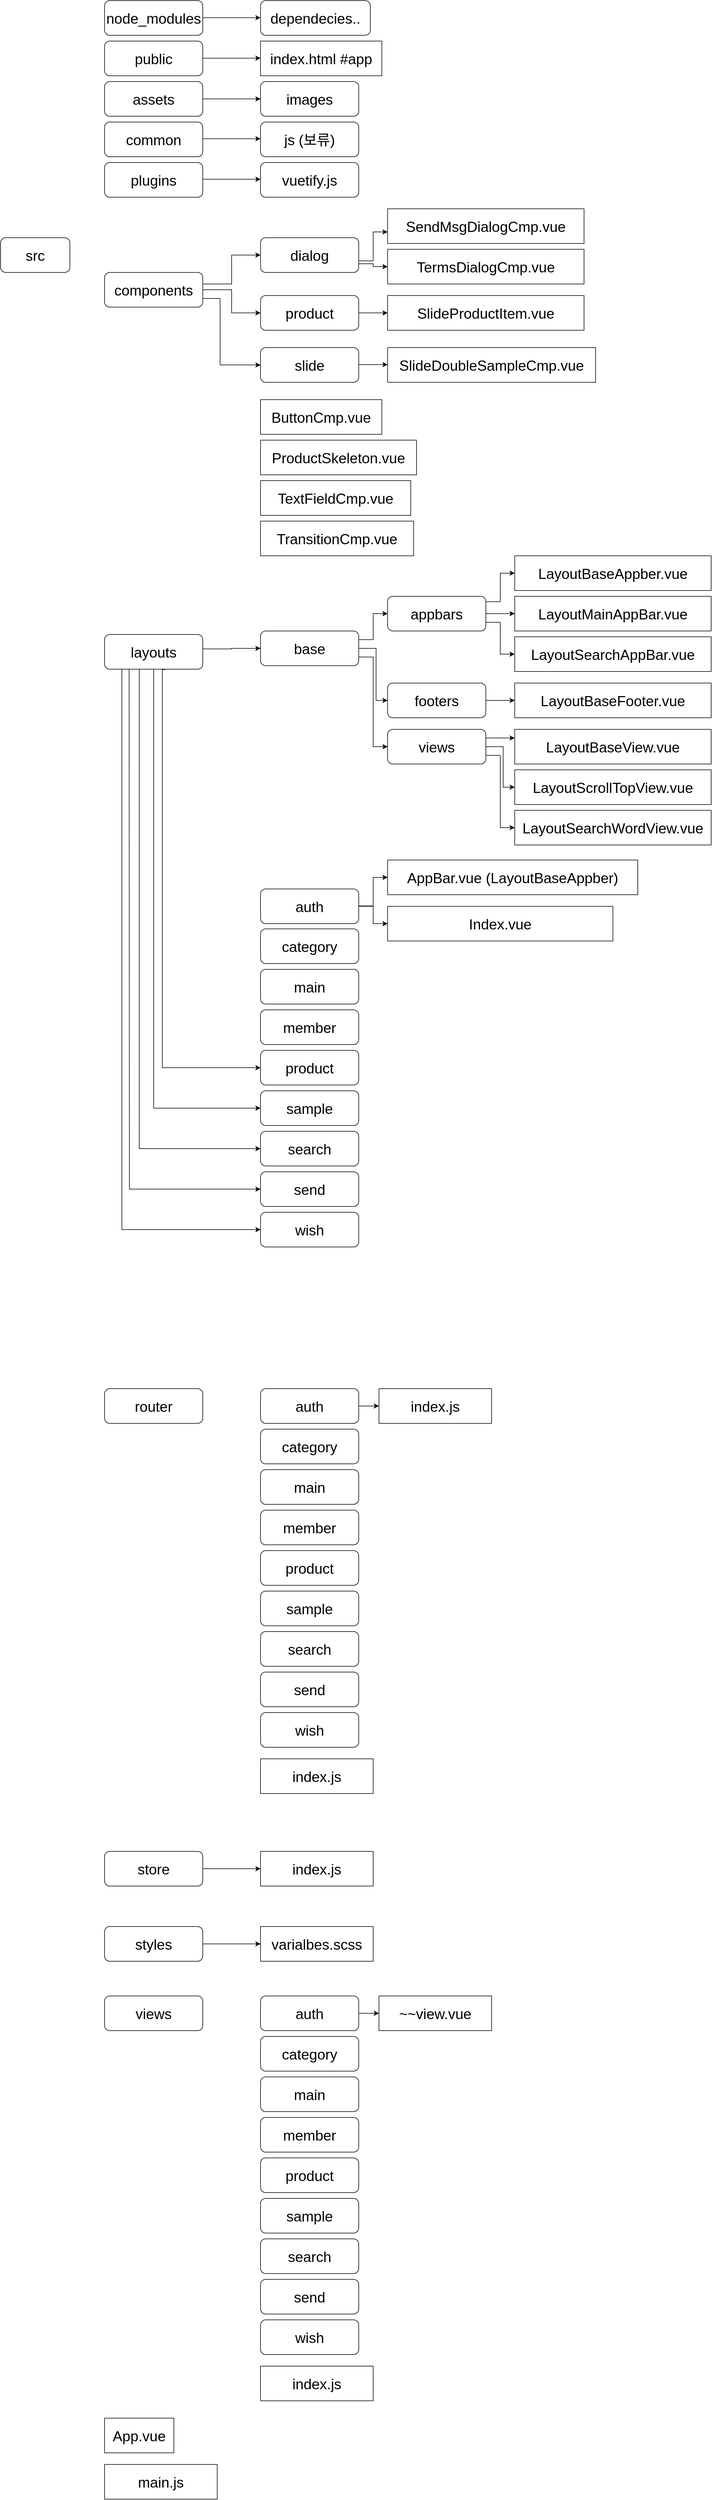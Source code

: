 <mxfile version="20.0.3" type="github">
  <diagram name="Page-1" id="2c0d36ab-eaac-3732-788b-9136903baeff">
    <mxGraphModel dx="1422" dy="762" grid="1" gridSize="10" guides="1" tooltips="1" connect="1" arrows="1" fold="1" page="1" pageScale="1.5" pageWidth="900" pageHeight="3000" background="none" math="0" shadow="0">
      <root>
        <mxCell id="0" />
        <mxCell id="1" parent="0" />
        <mxCell id="QHkX6387ASyejE84PATi-134" value="&lt;font style=&quot;font-size: 25px;&quot;&gt;src&lt;/font&gt;" style="rounded=1;whiteSpace=wrap;html=1;" parent="1" vertex="1">
          <mxGeometry x="30" y="530" width="120" height="60" as="geometry" />
        </mxCell>
        <mxCell id="QHkX6387ASyejE84PATi-137" value="&lt;font style=&quot;font-size: 25px;&quot;&gt;assets&lt;/font&gt;" style="rounded=1;whiteSpace=wrap;html=1;" parent="1" vertex="1">
          <mxGeometry x="210" y="260" width="170" height="60" as="geometry" />
        </mxCell>
        <mxCell id="QHkX6387ASyejE84PATi-138" value="&lt;font style=&quot;font-size: 25px;&quot;&gt;common&lt;/font&gt;" style="rounded=1;whiteSpace=wrap;html=1;" parent="1" vertex="1">
          <mxGeometry x="210" y="330" width="170" height="60" as="geometry" />
        </mxCell>
        <mxCell id="QHkX6387ASyejE84PATi-139" value="&lt;font style=&quot;font-size: 25px;&quot;&gt;components&lt;/font&gt;" style="rounded=1;whiteSpace=wrap;html=1;" parent="1" vertex="1">
          <mxGeometry x="210" y="590" width="170" height="60" as="geometry" />
        </mxCell>
        <mxCell id="QHkX6387ASyejE84PATi-140" value="&lt;font style=&quot;font-size: 25px;&quot;&gt;layouts&lt;/font&gt;" style="rounded=1;whiteSpace=wrap;html=1;" parent="1" vertex="1">
          <mxGeometry x="210" y="1216" width="170" height="60" as="geometry" />
        </mxCell>
        <mxCell id="QHkX6387ASyejE84PATi-141" value="&lt;font style=&quot;font-size: 25px;&quot;&gt;plugins&lt;/font&gt;" style="rounded=1;whiteSpace=wrap;html=1;" parent="1" vertex="1">
          <mxGeometry x="210" y="400" width="170" height="60" as="geometry" />
        </mxCell>
        <mxCell id="QHkX6387ASyejE84PATi-142" value="&lt;font style=&quot;font-size: 25px;&quot;&gt;router&lt;/font&gt;" style="rounded=1;whiteSpace=wrap;html=1;" parent="1" vertex="1">
          <mxGeometry x="210" y="2520" width="170" height="60" as="geometry" />
        </mxCell>
        <mxCell id="QHkX6387ASyejE84PATi-143" value="&lt;span style=&quot;font-size: 25px;&quot;&gt;store&lt;/span&gt;" style="rounded=1;whiteSpace=wrap;html=1;" parent="1" vertex="1">
          <mxGeometry x="210" y="3320" width="170" height="60" as="geometry" />
        </mxCell>
        <mxCell id="QHkX6387ASyejE84PATi-145" value="&lt;font style=&quot;font-size: 25px;&quot;&gt;views&lt;/font&gt;" style="rounded=1;whiteSpace=wrap;html=1;" parent="1" vertex="1">
          <mxGeometry x="210" y="3570" width="170" height="60" as="geometry" />
        </mxCell>
        <mxCell id="QHkX6387ASyejE84PATi-148" value="App.vue" style="rounded=0;whiteSpace=wrap;html=1;fontSize=25;" parent="1" vertex="1">
          <mxGeometry x="210" y="4300" width="120" height="60" as="geometry" />
        </mxCell>
        <mxCell id="QHkX6387ASyejE84PATi-149" value="&lt;font style=&quot;font-size: 25px;&quot;&gt;public&lt;/font&gt;" style="rounded=1;whiteSpace=wrap;html=1;" parent="1" vertex="1">
          <mxGeometry x="210" y="190" width="170" height="60" as="geometry" />
        </mxCell>
        <mxCell id="QHkX6387ASyejE84PATi-150" value="&lt;font style=&quot;font-size: 25px;&quot;&gt;node_modules&lt;/font&gt;" style="rounded=1;whiteSpace=wrap;html=1;" parent="1" vertex="1">
          <mxGeometry x="210" y="120" width="170" height="60" as="geometry" />
        </mxCell>
        <mxCell id="QHkX6387ASyejE84PATi-152" value="" style="edgeStyle=elbowEdgeStyle;elbow=horizontal;endArrow=classic;html=1;rounded=0;fontSize=25;exitX=1;exitY=0.5;exitDx=0;exitDy=0;" parent="1" source="QHkX6387ASyejE84PATi-137" edge="1">
          <mxGeometry width="50" height="50" relative="1" as="geometry">
            <mxPoint x="390" y="300" as="sourcePoint" />
            <mxPoint x="480" y="290" as="targetPoint" />
          </mxGeometry>
        </mxCell>
        <mxCell id="QHkX6387ASyejE84PATi-153" value="" style="edgeStyle=elbowEdgeStyle;elbow=horizontal;endArrow=classic;html=1;rounded=0;fontSize=25;exitX=1;exitY=0.5;exitDx=0;exitDy=0;" parent="1" edge="1">
          <mxGeometry width="50" height="50" relative="1" as="geometry">
            <mxPoint x="380" y="219.58" as="sourcePoint" />
            <mxPoint x="480" y="219.58" as="targetPoint" />
          </mxGeometry>
        </mxCell>
        <mxCell id="QHkX6387ASyejE84PATi-154" value="index.html #app" style="rounded=0;whiteSpace=wrap;html=1;fontSize=25;" parent="1" vertex="1">
          <mxGeometry x="480" y="190" width="210" height="60" as="geometry" />
        </mxCell>
        <mxCell id="QHkX6387ASyejE84PATi-156" value="&lt;font style=&quot;font-size: 25px;&quot;&gt;images&lt;/font&gt;" style="rounded=1;whiteSpace=wrap;html=1;" parent="1" vertex="1">
          <mxGeometry x="480" y="260" width="170" height="60" as="geometry" />
        </mxCell>
        <mxCell id="QHkX6387ASyejE84PATi-157" value="" style="edgeStyle=elbowEdgeStyle;elbow=horizontal;endArrow=classic;html=1;rounded=0;fontSize=25;exitX=1;exitY=0.5;exitDx=0;exitDy=0;" parent="1" edge="1">
          <mxGeometry width="50" height="50" relative="1" as="geometry">
            <mxPoint x="380" y="149.58" as="sourcePoint" />
            <mxPoint x="480" y="149.58" as="targetPoint" />
          </mxGeometry>
        </mxCell>
        <mxCell id="QHkX6387ASyejE84PATi-158" value="&lt;font style=&quot;font-size: 25px;&quot;&gt;dependecies..&lt;/font&gt;" style="rounded=1;whiteSpace=wrap;html=1;" parent="1" vertex="1">
          <mxGeometry x="480" y="120" width="190" height="60" as="geometry" />
        </mxCell>
        <mxCell id="QHkX6387ASyejE84PATi-159" value="&lt;font style=&quot;font-size: 25px;&quot;&gt;js (보류)&lt;/font&gt;" style="rounded=1;whiteSpace=wrap;html=1;" parent="1" vertex="1">
          <mxGeometry x="480" y="330" width="170" height="60" as="geometry" />
        </mxCell>
        <mxCell id="QHkX6387ASyejE84PATi-160" value="" style="edgeStyle=elbowEdgeStyle;elbow=horizontal;endArrow=classic;html=1;rounded=0;fontSize=25;exitX=1;exitY=0.5;exitDx=0;exitDy=0;" parent="1" edge="1">
          <mxGeometry width="50" height="50" relative="1" as="geometry">
            <mxPoint x="380" y="358.82" as="sourcePoint" />
            <mxPoint x="480" y="358.82" as="targetPoint" />
          </mxGeometry>
        </mxCell>
        <mxCell id="QHkX6387ASyejE84PATi-161" value="" style="edgeStyle=elbowEdgeStyle;elbow=horizontal;endArrow=classic;html=1;rounded=0;fontSize=25;entryX=0;entryY=0.5;entryDx=0;entryDy=0;" parent="1" target="QHkX6387ASyejE84PATi-162" edge="1">
          <mxGeometry width="50" height="50" relative="1" as="geometry">
            <mxPoint x="380" y="610" as="sourcePoint" />
            <mxPoint x="430" y="560" as="targetPoint" />
          </mxGeometry>
        </mxCell>
        <mxCell id="QHkX6387ASyejE84PATi-162" value="&lt;span style=&quot;font-size: 25px;&quot;&gt;dialog&lt;/span&gt;" style="rounded=1;whiteSpace=wrap;html=1;" parent="1" vertex="1">
          <mxGeometry x="480" y="530" width="170" height="60" as="geometry" />
        </mxCell>
        <mxCell id="QHkX6387ASyejE84PATi-163" value="&lt;span style=&quot;font-size: 25px;&quot;&gt;product&lt;/span&gt;" style="rounded=1;whiteSpace=wrap;html=1;" parent="1" vertex="1">
          <mxGeometry x="480" y="630" width="170" height="60" as="geometry" />
        </mxCell>
        <mxCell id="QHkX6387ASyejE84PATi-164" value="&lt;span style=&quot;font-size: 25px;&quot;&gt;slide&lt;/span&gt;" style="rounded=1;whiteSpace=wrap;html=1;" parent="1" vertex="1">
          <mxGeometry x="480" y="720" width="170" height="60" as="geometry" />
        </mxCell>
        <mxCell id="QHkX6387ASyejE84PATi-165" value="ButtonCmp.vue" style="rounded=0;whiteSpace=wrap;html=1;fontSize=25;" parent="1" vertex="1">
          <mxGeometry x="480" y="810" width="210" height="60" as="geometry" />
        </mxCell>
        <mxCell id="QHkX6387ASyejE84PATi-166" value="" style="edgeStyle=elbowEdgeStyle;elbow=horizontal;endArrow=classic;html=1;rounded=0;fontSize=25;" parent="1" edge="1">
          <mxGeometry width="50" height="50" relative="1" as="geometry">
            <mxPoint x="650" y="570" as="sourcePoint" />
            <mxPoint x="700" y="520" as="targetPoint" />
          </mxGeometry>
        </mxCell>
        <mxCell id="QHkX6387ASyejE84PATi-168" value="&lt;span style=&quot;text-align: left;&quot;&gt;SendMsgDialogCmp.vue&lt;/span&gt;" style="rounded=0;whiteSpace=wrap;html=1;fontSize=25;" parent="1" vertex="1">
          <mxGeometry x="700" y="480" width="340" height="60" as="geometry" />
        </mxCell>
        <mxCell id="QHkX6387ASyejE84PATi-170" value="&lt;span style=&quot;text-align: left;&quot;&gt;TermsDialogCmp.vue&lt;/span&gt;" style="rounded=0;whiteSpace=wrap;html=1;fontSize=25;" parent="1" vertex="1">
          <mxGeometry x="700" y="550" width="340" height="60" as="geometry" />
        </mxCell>
        <mxCell id="QHkX6387ASyejE84PATi-171" value="&lt;div style=&quot;text-align: left;&quot;&gt;&lt;span style=&quot;background-color: initial;&quot;&gt;SlideProductItem.vue&lt;/span&gt;&lt;/div&gt;" style="rounded=0;whiteSpace=wrap;html=1;fontSize=25;" parent="1" vertex="1">
          <mxGeometry x="700" y="630" width="340" height="60" as="geometry" />
        </mxCell>
        <mxCell id="QHkX6387ASyejE84PATi-172" value="" style="edgeStyle=elbowEdgeStyle;elbow=horizontal;endArrow=classic;html=1;rounded=0;fontSize=25;exitX=1;exitY=0.75;exitDx=0;exitDy=0;entryX=0;entryY=0.5;entryDx=0;entryDy=0;" parent="1" source="QHkX6387ASyejE84PATi-162" target="QHkX6387ASyejE84PATi-170" edge="1">
          <mxGeometry width="50" height="50" relative="1" as="geometry">
            <mxPoint x="660" y="580" as="sourcePoint" />
            <mxPoint x="710" y="530" as="targetPoint" />
          </mxGeometry>
        </mxCell>
        <mxCell id="QHkX6387ASyejE84PATi-173" value="" style="edgeStyle=elbowEdgeStyle;elbow=horizontal;endArrow=classic;html=1;rounded=0;fontSize=25;exitX=1;exitY=0.5;exitDx=0;exitDy=0;entryX=0;entryY=0.5;entryDx=0;entryDy=0;" parent="1" source="QHkX6387ASyejE84PATi-163" target="QHkX6387ASyejE84PATi-171" edge="1">
          <mxGeometry width="50" height="50" relative="1" as="geometry">
            <mxPoint x="670" y="590" as="sourcePoint" />
            <mxPoint x="720" y="540" as="targetPoint" />
          </mxGeometry>
        </mxCell>
        <mxCell id="QHkX6387ASyejE84PATi-175" value="&lt;div style=&quot;text-align: left;&quot;&gt;SlideDoubleSampleCmp.vue&lt;br&gt;&lt;/div&gt;" style="rounded=0;whiteSpace=wrap;html=1;fontSize=25;" parent="1" vertex="1">
          <mxGeometry x="700" y="720" width="360" height="60" as="geometry" />
        </mxCell>
        <mxCell id="QHkX6387ASyejE84PATi-176" value="" style="edgeStyle=elbowEdgeStyle;elbow=horizontal;endArrow=classic;html=1;rounded=0;fontSize=25;exitX=1;exitY=0.5;exitDx=0;exitDy=0;entryX=0;entryY=0.5;entryDx=0;entryDy=0;" parent="1" edge="1">
          <mxGeometry width="50" height="50" relative="1" as="geometry">
            <mxPoint x="650" y="749.41" as="sourcePoint" />
            <mxPoint x="700" y="749.41" as="targetPoint" />
          </mxGeometry>
        </mxCell>
        <mxCell id="QHkX6387ASyejE84PATi-177" value="" style="edgeStyle=elbowEdgeStyle;elbow=horizontal;endArrow=classic;html=1;rounded=0;fontSize=25;entryX=0;entryY=0.5;entryDx=0;entryDy=0;" parent="1" target="QHkX6387ASyejE84PATi-163" edge="1">
          <mxGeometry width="50" height="50" relative="1" as="geometry">
            <mxPoint x="380" y="620" as="sourcePoint" />
            <mxPoint x="490" y="570" as="targetPoint" />
            <Array as="points">
              <mxPoint x="430" y="660" />
            </Array>
          </mxGeometry>
        </mxCell>
        <mxCell id="QHkX6387ASyejE84PATi-178" value="" style="edgeStyle=elbowEdgeStyle;elbow=horizontal;endArrow=classic;html=1;rounded=0;fontSize=25;entryX=0;entryY=0.5;entryDx=0;entryDy=0;exitX=1;exitY=0.75;exitDx=0;exitDy=0;" parent="1" source="QHkX6387ASyejE84PATi-139" target="QHkX6387ASyejE84PATi-164" edge="1">
          <mxGeometry width="50" height="50" relative="1" as="geometry">
            <mxPoint x="390" y="630" as="sourcePoint" />
            <mxPoint x="490" y="670" as="targetPoint" />
            <Array as="points">
              <mxPoint x="410" y="710" />
            </Array>
          </mxGeometry>
        </mxCell>
        <mxCell id="QHkX6387ASyejE84PATi-179" value="TextFieldCmp.vue" style="rounded=0;whiteSpace=wrap;html=1;fontSize=25;" parent="1" vertex="1">
          <mxGeometry x="480" y="950" width="260" height="60" as="geometry" />
        </mxCell>
        <mxCell id="QHkX6387ASyejE84PATi-180" value="ProductSkeleton.vue" style="rounded=0;whiteSpace=wrap;html=1;fontSize=25;" parent="1" vertex="1">
          <mxGeometry x="480" y="880" width="270" height="60" as="geometry" />
        </mxCell>
        <mxCell id="QHkX6387ASyejE84PATi-181" value="TransitionCmp.vue" style="rounded=0;whiteSpace=wrap;html=1;fontSize=25;" parent="1" vertex="1">
          <mxGeometry x="480" y="1020" width="265" height="60" as="geometry" />
        </mxCell>
        <mxCell id="QHkX6387ASyejE84PATi-182" value="&lt;font style=&quot;font-size: 25px;&quot;&gt;vuetify.js&lt;/font&gt;" style="rounded=1;whiteSpace=wrap;html=1;" parent="1" vertex="1">
          <mxGeometry x="480" y="400" width="170" height="60" as="geometry" />
        </mxCell>
        <mxCell id="QHkX6387ASyejE84PATi-183" value="" style="edgeStyle=elbowEdgeStyle;elbow=horizontal;endArrow=classic;html=1;rounded=0;fontSize=25;exitX=1;exitY=0.5;exitDx=0;exitDy=0;" parent="1" edge="1">
          <mxGeometry width="50" height="50" relative="1" as="geometry">
            <mxPoint x="380" y="428.82" as="sourcePoint" />
            <mxPoint x="480" y="428.82" as="targetPoint" />
          </mxGeometry>
        </mxCell>
        <mxCell id="QHkX6387ASyejE84PATi-188" value="&lt;span style=&quot;font-size: 25px;&quot;&gt;auth&lt;/span&gt;" style="rounded=1;whiteSpace=wrap;html=1;" parent="1" vertex="1">
          <mxGeometry x="480" y="1656" width="170" height="60" as="geometry" />
        </mxCell>
        <mxCell id="QHkX6387ASyejE84PATi-189" value="&lt;span style=&quot;font-size: 25px;&quot;&gt;main&lt;/span&gt;" style="rounded=1;whiteSpace=wrap;html=1;" parent="1" vertex="1">
          <mxGeometry x="480" y="1795" width="170" height="60" as="geometry" />
        </mxCell>
        <mxCell id="QHkX6387ASyejE84PATi-190" value="&lt;span style=&quot;font-size: 25px;&quot;&gt;base&lt;/span&gt;" style="rounded=1;whiteSpace=wrap;html=1;" parent="1" vertex="1">
          <mxGeometry x="480" y="1210" width="170" height="60" as="geometry" />
        </mxCell>
        <mxCell id="QHkX6387ASyejE84PATi-191" value="&lt;span style=&quot;font-size: 25px;&quot;&gt;category&lt;/span&gt;" style="rounded=1;whiteSpace=wrap;html=1;" parent="1" vertex="1">
          <mxGeometry x="480" y="1725" width="170" height="60" as="geometry" />
        </mxCell>
        <mxCell id="QHkX6387ASyejE84PATi-192" value="&lt;span style=&quot;font-size: 25px;&quot;&gt;sample&lt;/span&gt;" style="rounded=1;whiteSpace=wrap;html=1;" parent="1" vertex="1">
          <mxGeometry x="480" y="2005" width="170" height="60" as="geometry" />
        </mxCell>
        <mxCell id="QHkX6387ASyejE84PATi-193" value="&lt;span style=&quot;font-size: 25px;&quot;&gt;product&lt;/span&gt;" style="rounded=1;whiteSpace=wrap;html=1;" parent="1" vertex="1">
          <mxGeometry x="480" y="1935" width="170" height="60" as="geometry" />
        </mxCell>
        <mxCell id="QHkX6387ASyejE84PATi-194" value="&lt;span style=&quot;font-size: 25px;&quot;&gt;member&lt;/span&gt;" style="rounded=1;whiteSpace=wrap;html=1;" parent="1" vertex="1">
          <mxGeometry x="480" y="1865" width="170" height="60" as="geometry" />
        </mxCell>
        <mxCell id="QHkX6387ASyejE84PATi-195" value="&lt;span style=&quot;font-size: 25px;&quot;&gt;wish&lt;/span&gt;" style="rounded=1;whiteSpace=wrap;html=1;" parent="1" vertex="1">
          <mxGeometry x="480" y="2215" width="170" height="60" as="geometry" />
        </mxCell>
        <mxCell id="QHkX6387ASyejE84PATi-196" value="&lt;span style=&quot;font-size: 25px;&quot;&gt;send&lt;/span&gt;" style="rounded=1;whiteSpace=wrap;html=1;" parent="1" vertex="1">
          <mxGeometry x="480" y="2145" width="170" height="60" as="geometry" />
        </mxCell>
        <mxCell id="QHkX6387ASyejE84PATi-197" value="&lt;span style=&quot;font-size: 25px;&quot;&gt;search&lt;/span&gt;" style="rounded=1;whiteSpace=wrap;html=1;" parent="1" vertex="1">
          <mxGeometry x="480" y="2075" width="170" height="60" as="geometry" />
        </mxCell>
        <mxCell id="QHkX6387ASyejE84PATi-200" value="" style="edgeStyle=elbowEdgeStyle;elbow=horizontal;endArrow=classic;html=1;rounded=0;fontSize=25;exitX=1;exitY=0.5;exitDx=0;exitDy=0;entryX=0;entryY=0.5;entryDx=0;entryDy=0;" parent="1" target="QHkX6387ASyejE84PATi-221" edge="1">
          <mxGeometry width="50" height="50" relative="1" as="geometry">
            <mxPoint x="650" y="1685.41" as="sourcePoint" />
            <mxPoint x="700" y="1685.41" as="targetPoint" />
          </mxGeometry>
        </mxCell>
        <mxCell id="QHkX6387ASyejE84PATi-203" value="&lt;span style=&quot;font-size: 25px;&quot;&gt;auth&lt;/span&gt;" style="rounded=1;whiteSpace=wrap;html=1;" parent="1" vertex="1">
          <mxGeometry x="480" y="2520" width="170" height="60" as="geometry" />
        </mxCell>
        <mxCell id="QHkX6387ASyejE84PATi-204" value="&lt;span style=&quot;font-size: 25px;&quot;&gt;main&lt;/span&gt;" style="rounded=1;whiteSpace=wrap;html=1;" parent="1" vertex="1">
          <mxGeometry x="480" y="2660" width="170" height="60" as="geometry" />
        </mxCell>
        <mxCell id="QHkX6387ASyejE84PATi-206" value="&lt;span style=&quot;font-size: 25px;&quot;&gt;category&lt;/span&gt;" style="rounded=1;whiteSpace=wrap;html=1;" parent="1" vertex="1">
          <mxGeometry x="480" y="2590" width="170" height="60" as="geometry" />
        </mxCell>
        <mxCell id="QHkX6387ASyejE84PATi-207" value="&lt;span style=&quot;font-size: 25px;&quot;&gt;sample&lt;/span&gt;" style="rounded=1;whiteSpace=wrap;html=1;" parent="1" vertex="1">
          <mxGeometry x="480" y="2870" width="170" height="60" as="geometry" />
        </mxCell>
        <mxCell id="QHkX6387ASyejE84PATi-208" value="&lt;span style=&quot;font-size: 25px;&quot;&gt;product&lt;/span&gt;" style="rounded=1;whiteSpace=wrap;html=1;" parent="1" vertex="1">
          <mxGeometry x="480" y="2800" width="170" height="60" as="geometry" />
        </mxCell>
        <mxCell id="QHkX6387ASyejE84PATi-209" value="&lt;span style=&quot;font-size: 25px;&quot;&gt;member&lt;/span&gt;" style="rounded=1;whiteSpace=wrap;html=1;" parent="1" vertex="1">
          <mxGeometry x="480" y="2730" width="170" height="60" as="geometry" />
        </mxCell>
        <mxCell id="QHkX6387ASyejE84PATi-210" value="&lt;span style=&quot;font-size: 25px;&quot;&gt;wish&lt;/span&gt;" style="rounded=1;whiteSpace=wrap;html=1;" parent="1" vertex="1">
          <mxGeometry x="480" y="3080" width="170" height="60" as="geometry" />
        </mxCell>
        <mxCell id="QHkX6387ASyejE84PATi-211" value="&lt;span style=&quot;font-size: 25px;&quot;&gt;send&lt;/span&gt;" style="rounded=1;whiteSpace=wrap;html=1;" parent="1" vertex="1">
          <mxGeometry x="480" y="3010" width="170" height="60" as="geometry" />
        </mxCell>
        <mxCell id="QHkX6387ASyejE84PATi-212" value="&lt;span style=&quot;font-size: 25px;&quot;&gt;search&lt;/span&gt;" style="rounded=1;whiteSpace=wrap;html=1;" parent="1" vertex="1">
          <mxGeometry x="480" y="2940" width="170" height="60" as="geometry" />
        </mxCell>
        <mxCell id="QHkX6387ASyejE84PATi-221" value="&lt;div style=&quot;text-align: left;&quot;&gt;AppBar.vue (LayoutBaseAppber)&lt;br&gt;&lt;/div&gt;" style="rounded=0;whiteSpace=wrap;html=1;fontSize=25;" parent="1" vertex="1">
          <mxGeometry x="700" y="1606" width="433" height="60" as="geometry" />
        </mxCell>
        <mxCell id="QHkX6387ASyejE84PATi-231" value="&lt;div style=&quot;text-align: left;&quot;&gt;Index.vue&lt;br&gt;&lt;/div&gt;" style="rounded=0;whiteSpace=wrap;html=1;fontSize=25;" parent="1" vertex="1">
          <mxGeometry x="700" y="1686" width="390" height="60" as="geometry" />
        </mxCell>
        <mxCell id="QHkX6387ASyejE84PATi-232" value="" style="edgeStyle=elbowEdgeStyle;elbow=horizontal;endArrow=classic;html=1;rounded=0;fontSize=25;entryX=0;entryY=0.5;entryDx=0;entryDy=0;" parent="1" target="QHkX6387ASyejE84PATi-231" edge="1">
          <mxGeometry width="50" height="50" relative="1" as="geometry">
            <mxPoint x="650" y="1686" as="sourcePoint" />
            <mxPoint x="710" y="1646" as="targetPoint" />
          </mxGeometry>
        </mxCell>
        <mxCell id="QHkX6387ASyejE84PATi-233" value="&lt;span style=&quot;font-size: 25px;&quot;&gt;appbars&lt;/span&gt;" style="rounded=1;whiteSpace=wrap;html=1;" parent="1" vertex="1">
          <mxGeometry x="700" y="1150" width="170" height="60" as="geometry" />
        </mxCell>
        <mxCell id="QHkX6387ASyejE84PATi-234" value="&lt;span style=&quot;font-size: 25px;&quot;&gt;footers&lt;/span&gt;" style="rounded=1;whiteSpace=wrap;html=1;" parent="1" vertex="1">
          <mxGeometry x="700" y="1300" width="170" height="60" as="geometry" />
        </mxCell>
        <mxCell id="QHkX6387ASyejE84PATi-235" value="&lt;span style=&quot;font-size: 25px;&quot;&gt;views&lt;/span&gt;" style="rounded=1;whiteSpace=wrap;html=1;" parent="1" vertex="1">
          <mxGeometry x="700" y="1380" width="170" height="60" as="geometry" />
        </mxCell>
        <mxCell id="QHkX6387ASyejE84PATi-236" value="&lt;div style=&quot;text-align: left;&quot;&gt;LayoutBaseAppber.vue&lt;/div&gt;" style="rounded=0;whiteSpace=wrap;html=1;fontSize=25;" parent="1" vertex="1">
          <mxGeometry x="920" y="1080" width="340" height="60" as="geometry" />
        </mxCell>
        <mxCell id="QHkX6387ASyejE84PATi-237" value="&lt;div style=&quot;text-align: left;&quot;&gt;LayoutSearchAppBar.vue&lt;/div&gt;" style="rounded=0;whiteSpace=wrap;html=1;fontSize=25;" parent="1" vertex="1">
          <mxGeometry x="920" y="1220" width="340" height="60" as="geometry" />
        </mxCell>
        <mxCell id="QHkX6387ASyejE84PATi-238" value="&lt;div style=&quot;text-align: left;&quot;&gt;LayoutMainAppBar.vue&lt;/div&gt;" style="rounded=0;whiteSpace=wrap;html=1;fontSize=25;" parent="1" vertex="1">
          <mxGeometry x="920" y="1150" width="340" height="60" as="geometry" />
        </mxCell>
        <mxCell id="QHkX6387ASyejE84PATi-239" value="&lt;div style=&quot;text-align: left;&quot;&gt;LayoutBaseFooter.vue&lt;/div&gt;" style="rounded=0;whiteSpace=wrap;html=1;fontSize=25;" parent="1" vertex="1">
          <mxGeometry x="920" y="1300" width="340" height="60" as="geometry" />
        </mxCell>
        <mxCell id="QHkX6387ASyejE84PATi-240" value="&lt;div style=&quot;text-align: left;&quot;&gt;LayoutBaseView.vue&lt;/div&gt;" style="rounded=0;whiteSpace=wrap;html=1;fontSize=25;" parent="1" vertex="1">
          <mxGeometry x="920" y="1380" width="340" height="60" as="geometry" />
        </mxCell>
        <mxCell id="QHkX6387ASyejE84PATi-241" value="&lt;div style=&quot;text-align: left;&quot;&gt;LayoutSearchWordView.vue&lt;/div&gt;" style="rounded=0;whiteSpace=wrap;html=1;fontSize=25;" parent="1" vertex="1">
          <mxGeometry x="920" y="1520" width="340" height="60" as="geometry" />
        </mxCell>
        <mxCell id="QHkX6387ASyejE84PATi-242" value="&lt;div style=&quot;text-align: left;&quot;&gt;LayoutScrollTopView.vue&lt;/div&gt;" style="rounded=0;whiteSpace=wrap;html=1;fontSize=25;" parent="1" vertex="1">
          <mxGeometry x="920" y="1450" width="340" height="60" as="geometry" />
        </mxCell>
        <mxCell id="QHkX6387ASyejE84PATi-244" value="" style="edgeStyle=elbowEdgeStyle;elbow=horizontal;endArrow=classic;html=1;rounded=0;fontSize=25;exitX=1;exitY=0.5;exitDx=0;exitDy=0;entryX=0;entryY=0.5;entryDx=0;entryDy=0;" parent="1" edge="1">
          <mxGeometry width="50" height="50" relative="1" as="geometry">
            <mxPoint x="870" y="1159.41" as="sourcePoint" />
            <mxPoint x="920" y="1110" as="targetPoint" />
          </mxGeometry>
        </mxCell>
        <mxCell id="QHkX6387ASyejE84PATi-247" value="" style="edgeStyle=elbowEdgeStyle;elbow=horizontal;endArrow=classic;html=1;rounded=0;fontSize=25;exitX=1;exitY=0.5;exitDx=0;exitDy=0;entryX=0;entryY=0.5;entryDx=0;entryDy=0;" parent="1" source="QHkX6387ASyejE84PATi-233" target="QHkX6387ASyejE84PATi-238" edge="1">
          <mxGeometry width="50" height="50" relative="1" as="geometry">
            <mxPoint x="880.0" y="1169.41" as="sourcePoint" />
            <mxPoint x="930.0" y="1120" as="targetPoint" />
          </mxGeometry>
        </mxCell>
        <mxCell id="QHkX6387ASyejE84PATi-248" value="" style="edgeStyle=elbowEdgeStyle;elbow=horizontal;endArrow=classic;html=1;rounded=0;fontSize=25;exitX=1;exitY=0.75;exitDx=0;exitDy=0;entryX=0;entryY=0.5;entryDx=0;entryDy=0;" parent="1" source="QHkX6387ASyejE84PATi-233" target="QHkX6387ASyejE84PATi-237" edge="1">
          <mxGeometry width="50" height="50" relative="1" as="geometry">
            <mxPoint x="880.0" y="1190" as="sourcePoint" />
            <mxPoint x="930.0" y="1190" as="targetPoint" />
          </mxGeometry>
        </mxCell>
        <mxCell id="QHkX6387ASyejE84PATi-249" value="" style="edgeStyle=elbowEdgeStyle;elbow=horizontal;endArrow=classic;html=1;rounded=0;fontSize=25;exitX=1;exitY=0.5;exitDx=0;exitDy=0;entryX=0;entryY=0.5;entryDx=0;entryDy=0;" parent="1" source="QHkX6387ASyejE84PATi-234" target="QHkX6387ASyejE84PATi-239" edge="1">
          <mxGeometry width="50" height="50" relative="1" as="geometry">
            <mxPoint x="890.0" y="1200" as="sourcePoint" />
            <mxPoint x="940.0" y="1200" as="targetPoint" />
          </mxGeometry>
        </mxCell>
        <mxCell id="QHkX6387ASyejE84PATi-250" value="" style="edgeStyle=elbowEdgeStyle;elbow=horizontal;endArrow=classic;html=1;rounded=0;fontSize=25;exitX=1;exitY=0.25;exitDx=0;exitDy=0;entryX=0;entryY=0.25;entryDx=0;entryDy=0;" parent="1" source="QHkX6387ASyejE84PATi-235" target="QHkX6387ASyejE84PATi-240" edge="1">
          <mxGeometry width="50" height="50" relative="1" as="geometry">
            <mxPoint x="880.0" y="1340" as="sourcePoint" />
            <mxPoint x="910" y="1400" as="targetPoint" />
          </mxGeometry>
        </mxCell>
        <mxCell id="QHkX6387ASyejE84PATi-251" value="" style="edgeStyle=elbowEdgeStyle;elbow=horizontal;endArrow=classic;html=1;rounded=0;fontSize=25;exitX=1;exitY=0.5;exitDx=0;exitDy=0;entryX=0;entryY=0.5;entryDx=0;entryDy=0;" parent="1" source="QHkX6387ASyejE84PATi-235" target="QHkX6387ASyejE84PATi-242" edge="1">
          <mxGeometry width="50" height="50" relative="1" as="geometry">
            <mxPoint x="890.0" y="1350" as="sourcePoint" />
            <mxPoint x="940.0" y="1350" as="targetPoint" />
            <Array as="points">
              <mxPoint x="900" y="1450" />
            </Array>
          </mxGeometry>
        </mxCell>
        <mxCell id="QHkX6387ASyejE84PATi-252" value="" style="edgeStyle=elbowEdgeStyle;elbow=horizontal;endArrow=classic;html=1;rounded=0;fontSize=25;entryX=0;entryY=0.5;entryDx=0;entryDy=0;exitX=1;exitY=0.75;exitDx=0;exitDy=0;" parent="1" source="QHkX6387ASyejE84PATi-235" target="QHkX6387ASyejE84PATi-241" edge="1">
          <mxGeometry width="50" height="50" relative="1" as="geometry">
            <mxPoint x="810" y="1470" as="sourcePoint" />
            <mxPoint x="930.0" y="1490" as="targetPoint" />
          </mxGeometry>
        </mxCell>
        <mxCell id="QHkX6387ASyejE84PATi-254" value="" style="edgeStyle=elbowEdgeStyle;elbow=horizontal;endArrow=classic;html=1;rounded=0;fontSize=25;exitX=1;exitY=0.25;exitDx=0;exitDy=0;entryX=0;entryY=0.5;entryDx=0;entryDy=0;" parent="1" target="QHkX6387ASyejE84PATi-233" edge="1">
          <mxGeometry width="50" height="50" relative="1" as="geometry">
            <mxPoint x="650.0" y="1225" as="sourcePoint" />
            <mxPoint x="700.0" y="1225" as="targetPoint" />
          </mxGeometry>
        </mxCell>
        <mxCell id="QHkX6387ASyejE84PATi-255" value="" style="edgeStyle=elbowEdgeStyle;elbow=horizontal;endArrow=classic;html=1;rounded=0;fontSize=25;exitX=1;exitY=0.5;exitDx=0;exitDy=0;entryX=0;entryY=0.5;entryDx=0;entryDy=0;" parent="1" target="QHkX6387ASyejE84PATi-234" edge="1">
          <mxGeometry width="50" height="50" relative="1" as="geometry">
            <mxPoint x="650.0" y="1240" as="sourcePoint" />
            <mxPoint x="700.0" y="1310" as="targetPoint" />
            <Array as="points">
              <mxPoint x="680" y="1280" />
            </Array>
          </mxGeometry>
        </mxCell>
        <mxCell id="QHkX6387ASyejE84PATi-256" value="" style="edgeStyle=elbowEdgeStyle;elbow=horizontal;endArrow=classic;html=1;rounded=0;fontSize=25;entryX=0;entryY=0.5;entryDx=0;entryDy=0;exitX=1;exitY=0.75;exitDx=0;exitDy=0;" parent="1" target="QHkX6387ASyejE84PATi-235" edge="1">
          <mxGeometry width="50" height="50" relative="1" as="geometry">
            <mxPoint x="650.0" y="1255" as="sourcePoint" />
            <mxPoint x="700.0" y="1380" as="targetPoint" />
          </mxGeometry>
        </mxCell>
        <mxCell id="QHkX6387ASyejE84PATi-257" value="" style="edgeStyle=elbowEdgeStyle;elbow=horizontal;endArrow=classic;html=1;rounded=0;fontSize=25;entryX=0;entryY=0.5;entryDx=0;entryDy=0;exitX=1;exitY=0.75;exitDx=0;exitDy=0;" parent="1" target="QHkX6387ASyejE84PATi-190" edge="1">
          <mxGeometry width="50" height="50" relative="1" as="geometry">
            <mxPoint x="380.0" y="1241" as="sourcePoint" />
            <mxPoint x="430" y="1396" as="targetPoint" />
          </mxGeometry>
        </mxCell>
        <mxCell id="QHkX6387ASyejE84PATi-258" value="&lt;div style=&quot;text-align: left;&quot;&gt;index.js&lt;br&gt;&lt;/div&gt;" style="rounded=0;whiteSpace=wrap;html=1;fontSize=25;" parent="1" vertex="1">
          <mxGeometry x="685" y="2520" width="195" height="60" as="geometry" />
        </mxCell>
        <mxCell id="QHkX6387ASyejE84PATi-259" value="" style="edgeStyle=elbowEdgeStyle;elbow=horizontal;endArrow=classic;html=1;rounded=0;fontSize=25;entryX=0;entryY=0.5;entryDx=0;entryDy=0;" parent="1" target="QHkX6387ASyejE84PATi-258" edge="1">
          <mxGeometry width="50" height="50" relative="1" as="geometry">
            <mxPoint x="650" y="2550" as="sourcePoint" />
            <mxPoint x="700" y="2500" as="targetPoint" />
          </mxGeometry>
        </mxCell>
        <mxCell id="QHkX6387ASyejE84PATi-260" value="&lt;div style=&quot;text-align: left;&quot;&gt;index.js&lt;br&gt;&lt;/div&gt;" style="rounded=0;whiteSpace=wrap;html=1;fontSize=25;" parent="1" vertex="1">
          <mxGeometry x="480" y="3160" width="195" height="60" as="geometry" />
        </mxCell>
        <mxCell id="QHkX6387ASyejE84PATi-261" value="&lt;div style=&quot;text-align: left;&quot;&gt;index.js&lt;br&gt;&lt;/div&gt;" style="rounded=0;whiteSpace=wrap;html=1;fontSize=25;" parent="1" vertex="1">
          <mxGeometry x="480" y="3320" width="195" height="60" as="geometry" />
        </mxCell>
        <mxCell id="QHkX6387ASyejE84PATi-262" value="" style="edgeStyle=elbowEdgeStyle;elbow=horizontal;endArrow=classic;html=1;rounded=0;fontSize=25;exitX=1;exitY=0.5;exitDx=0;exitDy=0;entryX=0;entryY=0.5;entryDx=0;entryDy=0;" parent="1" source="QHkX6387ASyejE84PATi-143" target="QHkX6387ASyejE84PATi-261" edge="1">
          <mxGeometry width="50" height="50" relative="1" as="geometry">
            <mxPoint x="440" y="3350" as="sourcePoint" />
            <mxPoint x="460" y="3350" as="targetPoint" />
          </mxGeometry>
        </mxCell>
        <mxCell id="QHkX6387ASyejE84PATi-264" value="&lt;span style=&quot;font-size: 25px;&quot;&gt;styles&lt;/span&gt;" style="rounded=1;whiteSpace=wrap;html=1;" parent="1" vertex="1">
          <mxGeometry x="210" y="3450" width="170" height="60" as="geometry" />
        </mxCell>
        <mxCell id="QHkX6387ASyejE84PATi-265" value="&lt;div style=&quot;text-align: left;&quot;&gt;varialbes.scss&lt;br&gt;&lt;/div&gt;" style="rounded=0;whiteSpace=wrap;html=1;fontSize=25;" parent="1" vertex="1">
          <mxGeometry x="480" y="3450" width="195" height="60" as="geometry" />
        </mxCell>
        <mxCell id="QHkX6387ASyejE84PATi-266" value="" style="edgeStyle=elbowEdgeStyle;elbow=horizontal;endArrow=classic;html=1;rounded=0;fontSize=25;exitX=1;exitY=0.5;exitDx=0;exitDy=0;entryX=0;entryY=0.5;entryDx=0;entryDy=0;" parent="1" source="QHkX6387ASyejE84PATi-264" target="QHkX6387ASyejE84PATi-265" edge="1">
          <mxGeometry width="50" height="50" relative="1" as="geometry">
            <mxPoint x="440" y="3480" as="sourcePoint" />
            <mxPoint x="460" y="3480" as="targetPoint" />
          </mxGeometry>
        </mxCell>
        <mxCell id="QHkX6387ASyejE84PATi-267" value="&lt;span style=&quot;font-size: 25px;&quot;&gt;auth&lt;/span&gt;" style="rounded=1;whiteSpace=wrap;html=1;" parent="1" vertex="1">
          <mxGeometry x="480" y="3570" width="170" height="60" as="geometry" />
        </mxCell>
        <mxCell id="QHkX6387ASyejE84PATi-268" value="&lt;span style=&quot;font-size: 25px;&quot;&gt;main&lt;/span&gt;" style="rounded=1;whiteSpace=wrap;html=1;" parent="1" vertex="1">
          <mxGeometry x="480" y="3710" width="170" height="60" as="geometry" />
        </mxCell>
        <mxCell id="QHkX6387ASyejE84PATi-269" value="&lt;span style=&quot;font-size: 25px;&quot;&gt;category&lt;/span&gt;" style="rounded=1;whiteSpace=wrap;html=1;" parent="1" vertex="1">
          <mxGeometry x="480" y="3640" width="170" height="60" as="geometry" />
        </mxCell>
        <mxCell id="QHkX6387ASyejE84PATi-270" value="&lt;span style=&quot;font-size: 25px;&quot;&gt;sample&lt;/span&gt;" style="rounded=1;whiteSpace=wrap;html=1;" parent="1" vertex="1">
          <mxGeometry x="480" y="3920" width="170" height="60" as="geometry" />
        </mxCell>
        <mxCell id="QHkX6387ASyejE84PATi-271" value="&lt;span style=&quot;font-size: 25px;&quot;&gt;product&lt;/span&gt;" style="rounded=1;whiteSpace=wrap;html=1;" parent="1" vertex="1">
          <mxGeometry x="480" y="3850" width="170" height="60" as="geometry" />
        </mxCell>
        <mxCell id="QHkX6387ASyejE84PATi-272" value="&lt;span style=&quot;font-size: 25px;&quot;&gt;member&lt;/span&gt;" style="rounded=1;whiteSpace=wrap;html=1;" parent="1" vertex="1">
          <mxGeometry x="480" y="3780" width="170" height="60" as="geometry" />
        </mxCell>
        <mxCell id="QHkX6387ASyejE84PATi-273" value="&lt;span style=&quot;font-size: 25px;&quot;&gt;wish&lt;/span&gt;" style="rounded=1;whiteSpace=wrap;html=1;" parent="1" vertex="1">
          <mxGeometry x="480" y="4130" width="170" height="60" as="geometry" />
        </mxCell>
        <mxCell id="QHkX6387ASyejE84PATi-274" value="&lt;span style=&quot;font-size: 25px;&quot;&gt;send&lt;/span&gt;" style="rounded=1;whiteSpace=wrap;html=1;" parent="1" vertex="1">
          <mxGeometry x="480" y="4060" width="170" height="60" as="geometry" />
        </mxCell>
        <mxCell id="QHkX6387ASyejE84PATi-275" value="&lt;span style=&quot;font-size: 25px;&quot;&gt;search&lt;/span&gt;" style="rounded=1;whiteSpace=wrap;html=1;" parent="1" vertex="1">
          <mxGeometry x="480" y="3990" width="170" height="60" as="geometry" />
        </mxCell>
        <mxCell id="QHkX6387ASyejE84PATi-276" value="&lt;div style=&quot;text-align: left;&quot;&gt;~~view.vue&lt;br&gt;&lt;/div&gt;" style="rounded=0;whiteSpace=wrap;html=1;fontSize=25;" parent="1" vertex="1">
          <mxGeometry x="685" y="3570" width="195" height="60" as="geometry" />
        </mxCell>
        <mxCell id="QHkX6387ASyejE84PATi-277" value="" style="edgeStyle=elbowEdgeStyle;elbow=horizontal;endArrow=classic;html=1;rounded=0;fontSize=25;entryX=0;entryY=0.5;entryDx=0;entryDy=0;" parent="1" target="QHkX6387ASyejE84PATi-276" edge="1">
          <mxGeometry width="50" height="50" relative="1" as="geometry">
            <mxPoint x="650" y="3600" as="sourcePoint" />
            <mxPoint x="700" y="3550" as="targetPoint" />
          </mxGeometry>
        </mxCell>
        <mxCell id="QHkX6387ASyejE84PATi-278" value="&lt;div style=&quot;text-align: left;&quot;&gt;index.js&lt;br&gt;&lt;/div&gt;" style="rounded=0;whiteSpace=wrap;html=1;fontSize=25;" parent="1" vertex="1">
          <mxGeometry x="480" y="4210" width="195" height="60" as="geometry" />
        </mxCell>
        <mxCell id="QHkX6387ASyejE84PATi-279" value="&lt;div style=&quot;text-align: left;&quot;&gt;main.js&lt;br&gt;&lt;/div&gt;" style="rounded=0;whiteSpace=wrap;html=1;fontSize=25;" parent="1" vertex="1">
          <mxGeometry x="210" y="4380" width="195" height="60" as="geometry" />
        </mxCell>
        <mxCell id="QHkX6387ASyejE84PATi-280" value="" style="edgeStyle=elbowEdgeStyle;elbow=horizontal;endArrow=classic;html=1;rounded=0;fontSize=25;entryX=0;entryY=0.5;entryDx=0;entryDy=0;" parent="1" target="QHkX6387ASyejE84PATi-195" edge="1">
          <mxGeometry width="50" height="50" relative="1" as="geometry">
            <mxPoint x="240" y="1276" as="sourcePoint" />
            <mxPoint x="490" y="1250" as="targetPoint" />
            <Array as="points">
              <mxPoint x="240" y="1760" />
            </Array>
          </mxGeometry>
        </mxCell>
        <mxCell id="QHkX6387ASyejE84PATi-281" value="" style="edgeStyle=elbowEdgeStyle;elbow=horizontal;endArrow=classic;html=1;rounded=0;fontSize=25;entryX=0;entryY=0.5;entryDx=0;entryDy=0;exitX=0.25;exitY=1;exitDx=0;exitDy=0;" parent="1" source="QHkX6387ASyejE84PATi-140" target="QHkX6387ASyejE84PATi-196" edge="1">
          <mxGeometry width="50" height="50" relative="1" as="geometry">
            <mxPoint x="300" y="1330" as="sourcePoint" />
            <mxPoint x="500" y="1260" as="targetPoint" />
            <Array as="points">
              <mxPoint x="253" y="1740" />
            </Array>
          </mxGeometry>
        </mxCell>
        <mxCell id="QHkX6387ASyejE84PATi-282" value="" style="edgeStyle=elbowEdgeStyle;elbow=horizontal;endArrow=classic;html=1;rounded=0;fontSize=25;entryX=0;entryY=0.5;entryDx=0;entryDy=0;" parent="1" source="QHkX6387ASyejE84PATi-140" target="QHkX6387ASyejE84PATi-197" edge="1">
          <mxGeometry width="50" height="50" relative="1" as="geometry">
            <mxPoint x="262.5" y="1286" as="sourcePoint" />
            <mxPoint x="490" y="2185" as="targetPoint" />
            <Array as="points">
              <mxPoint x="270" y="1530" />
              <mxPoint x="270" y="1700" />
            </Array>
          </mxGeometry>
        </mxCell>
        <mxCell id="QHkX6387ASyejE84PATi-283" value="" style="edgeStyle=elbowEdgeStyle;elbow=horizontal;endArrow=classic;html=1;rounded=0;fontSize=25;entryX=0;entryY=0.5;entryDx=0;entryDy=0;exitX=0.5;exitY=1;exitDx=0;exitDy=0;" parent="1" source="QHkX6387ASyejE84PATi-140" target="QHkX6387ASyejE84PATi-192" edge="1">
          <mxGeometry width="50" height="50" relative="1" as="geometry">
            <mxPoint x="280" y="1286" as="sourcePoint" />
            <mxPoint x="490" y="2115" as="targetPoint" />
            <Array as="points">
              <mxPoint x="295" y="1700" />
              <mxPoint x="280" y="1710" />
            </Array>
          </mxGeometry>
        </mxCell>
        <mxCell id="QHkX6387ASyejE84PATi-284" value="" style="edgeStyle=elbowEdgeStyle;elbow=horizontal;endArrow=classic;html=1;rounded=0;fontSize=25;entryX=0;entryY=0.5;entryDx=0;entryDy=0;exitX=0.618;exitY=1.011;exitDx=0;exitDy=0;exitPerimeter=0;" parent="1" source="QHkX6387ASyejE84PATi-140" target="QHkX6387ASyejE84PATi-193" edge="1">
          <mxGeometry width="50" height="50" relative="1" as="geometry">
            <mxPoint x="310" y="1270" as="sourcePoint" />
            <mxPoint x="490" y="2045" as="targetPoint" />
            <Array as="points">
              <mxPoint x="310" y="1610" />
              <mxPoint x="290" y="1720" />
            </Array>
          </mxGeometry>
        </mxCell>
      </root>
    </mxGraphModel>
  </diagram>
</mxfile>
